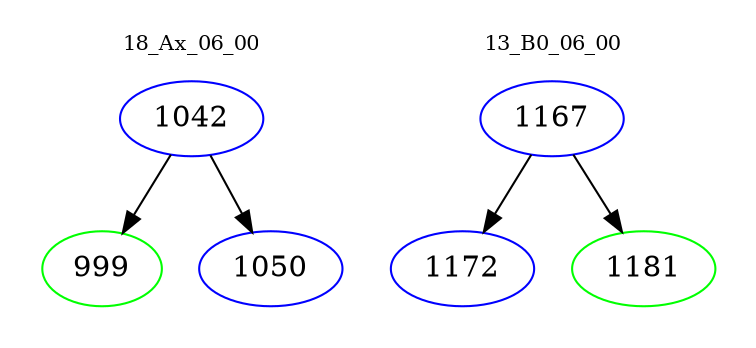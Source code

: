 digraph{
subgraph cluster_0 {
color = white
label = "18_Ax_06_00";
fontsize=10;
T0_1042 [label="1042", color="blue"]
T0_1042 -> T0_999 [color="black"]
T0_999 [label="999", color="green"]
T0_1042 -> T0_1050 [color="black"]
T0_1050 [label="1050", color="blue"]
}
subgraph cluster_1 {
color = white
label = "13_B0_06_00";
fontsize=10;
T1_1167 [label="1167", color="blue"]
T1_1167 -> T1_1172 [color="black"]
T1_1172 [label="1172", color="blue"]
T1_1167 -> T1_1181 [color="black"]
T1_1181 [label="1181", color="green"]
}
}
